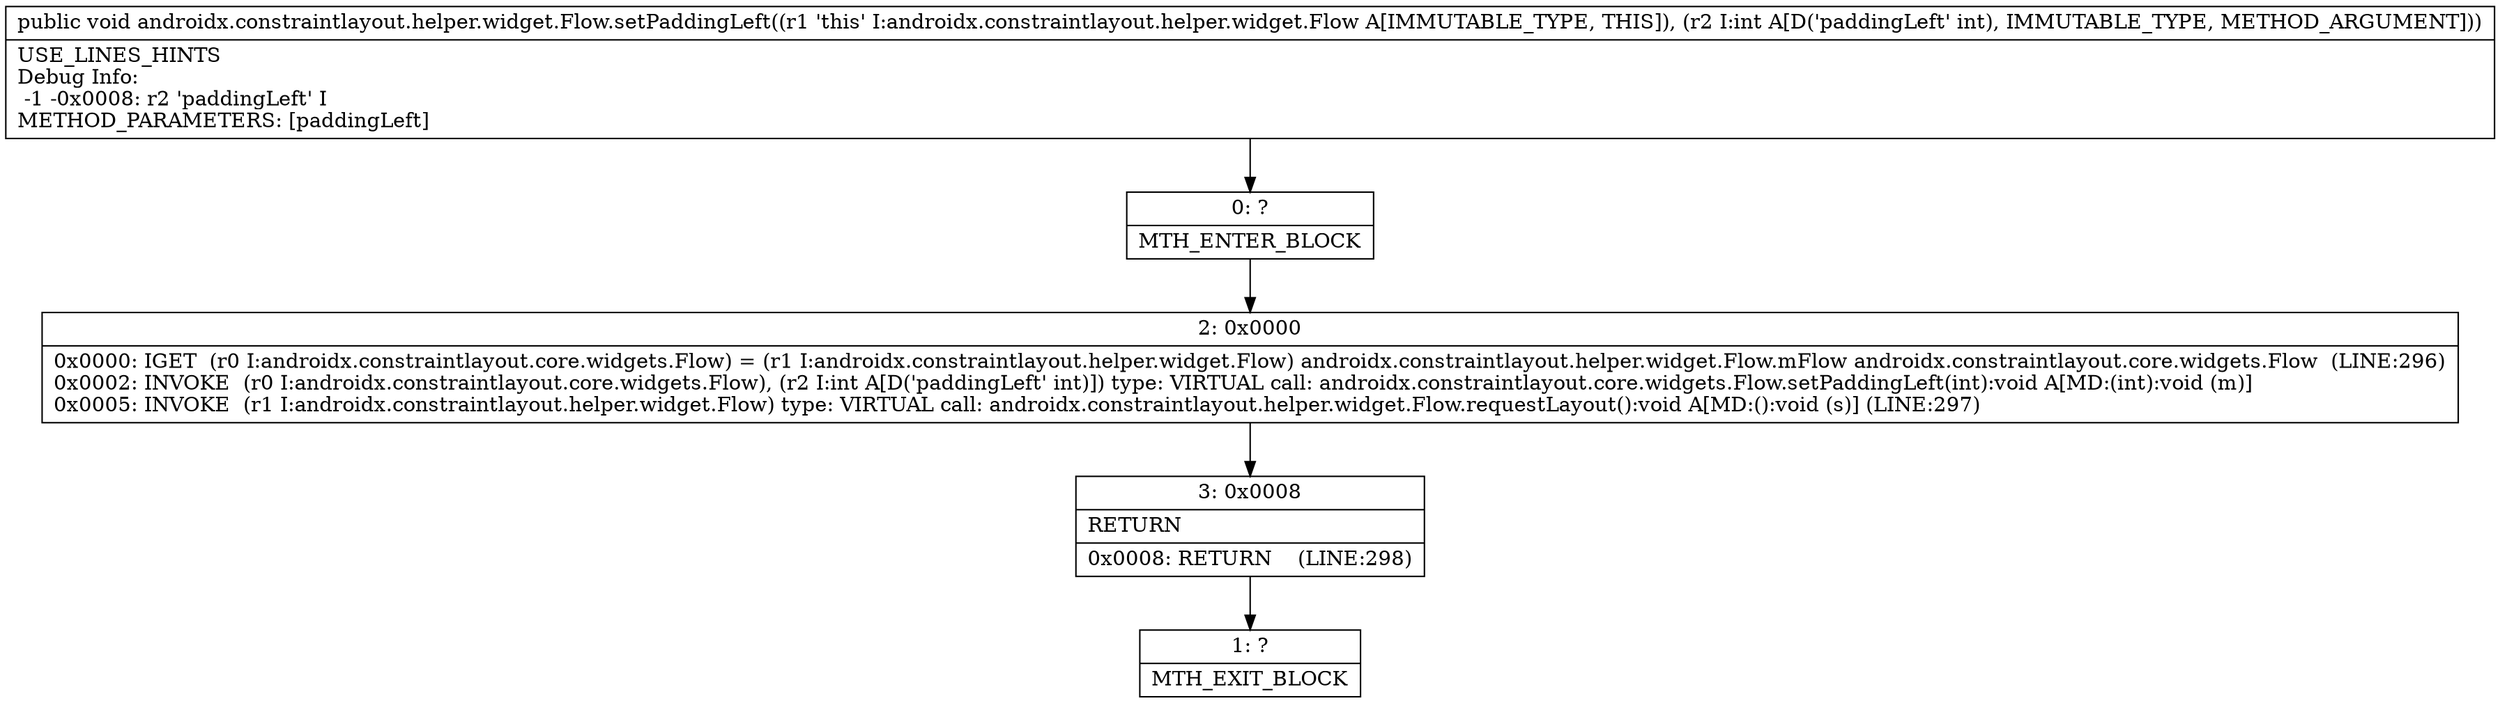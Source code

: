 digraph "CFG forandroidx.constraintlayout.helper.widget.Flow.setPaddingLeft(I)V" {
Node_0 [shape=record,label="{0\:\ ?|MTH_ENTER_BLOCK\l}"];
Node_2 [shape=record,label="{2\:\ 0x0000|0x0000: IGET  (r0 I:androidx.constraintlayout.core.widgets.Flow) = (r1 I:androidx.constraintlayout.helper.widget.Flow) androidx.constraintlayout.helper.widget.Flow.mFlow androidx.constraintlayout.core.widgets.Flow  (LINE:296)\l0x0002: INVOKE  (r0 I:androidx.constraintlayout.core.widgets.Flow), (r2 I:int A[D('paddingLeft' int)]) type: VIRTUAL call: androidx.constraintlayout.core.widgets.Flow.setPaddingLeft(int):void A[MD:(int):void (m)]\l0x0005: INVOKE  (r1 I:androidx.constraintlayout.helper.widget.Flow) type: VIRTUAL call: androidx.constraintlayout.helper.widget.Flow.requestLayout():void A[MD:():void (s)] (LINE:297)\l}"];
Node_3 [shape=record,label="{3\:\ 0x0008|RETURN\l|0x0008: RETURN    (LINE:298)\l}"];
Node_1 [shape=record,label="{1\:\ ?|MTH_EXIT_BLOCK\l}"];
MethodNode[shape=record,label="{public void androidx.constraintlayout.helper.widget.Flow.setPaddingLeft((r1 'this' I:androidx.constraintlayout.helper.widget.Flow A[IMMUTABLE_TYPE, THIS]), (r2 I:int A[D('paddingLeft' int), IMMUTABLE_TYPE, METHOD_ARGUMENT]))  | USE_LINES_HINTS\lDebug Info:\l  \-1 \-0x0008: r2 'paddingLeft' I\lMETHOD_PARAMETERS: [paddingLeft]\l}"];
MethodNode -> Node_0;Node_0 -> Node_2;
Node_2 -> Node_3;
Node_3 -> Node_1;
}


